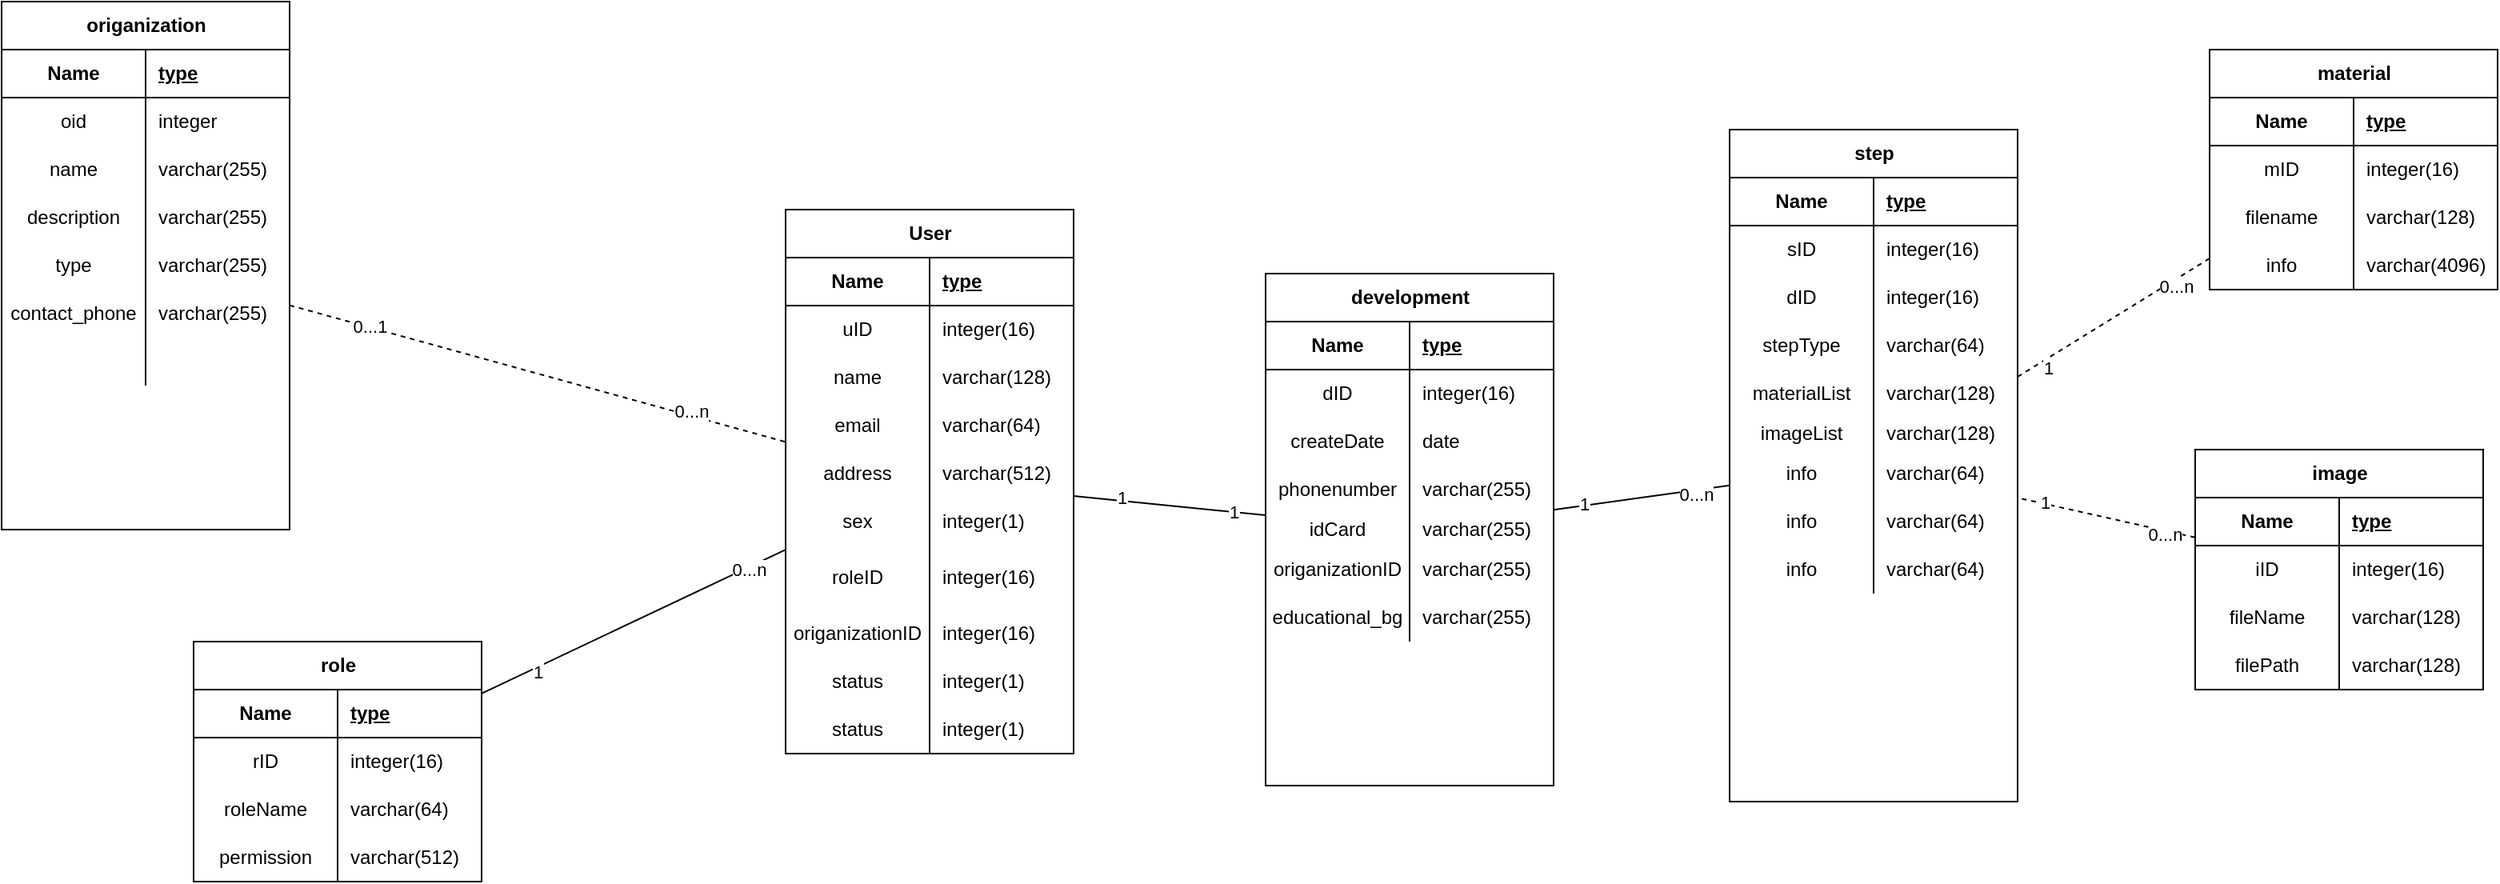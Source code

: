 <mxfile version="26.2.12">
  <diagram name="第 1 页" id="0GNE_WH3d16tDr9fgbWl">
    <mxGraphModel dx="1638" dy="435" grid="1" gridSize="10" guides="1" tooltips="1" connect="1" arrows="1" fold="1" page="1" pageScale="1" pageWidth="827" pageHeight="1169" math="0" shadow="0">
      <root>
        <mxCell id="0" />
        <mxCell id="1" parent="0" />
        <mxCell id="h3DrsNLDZTSIilJJeyCO-20" value="origanization" style="shape=table;startSize=30;container=1;collapsible=1;childLayout=tableLayout;fixedRows=1;rowLines=0;fontStyle=1;align=center;resizeLast=1;html=1;" parent="1" vertex="1">
          <mxGeometry x="-220" y="270" width="180" height="330" as="geometry" />
        </mxCell>
        <mxCell id="h3DrsNLDZTSIilJJeyCO-21" value="" style="shape=tableRow;horizontal=0;startSize=0;swimlaneHead=0;swimlaneBody=0;fillColor=none;collapsible=0;dropTarget=0;points=[[0,0.5],[1,0.5]];portConstraint=eastwest;top=0;left=0;right=0;bottom=1;" parent="h3DrsNLDZTSIilJJeyCO-20" vertex="1">
          <mxGeometry y="30" width="180" height="30" as="geometry" />
        </mxCell>
        <mxCell id="h3DrsNLDZTSIilJJeyCO-22" value="Name" style="shape=partialRectangle;connectable=0;fillColor=none;top=0;left=0;bottom=0;right=0;fontStyle=1;overflow=hidden;whiteSpace=wrap;html=1;" parent="h3DrsNLDZTSIilJJeyCO-21" vertex="1">
          <mxGeometry width="90" height="30" as="geometry">
            <mxRectangle width="90" height="30" as="alternateBounds" />
          </mxGeometry>
        </mxCell>
        <mxCell id="h3DrsNLDZTSIilJJeyCO-23" value="type" style="shape=partialRectangle;connectable=0;fillColor=none;top=0;left=0;bottom=0;right=0;align=left;spacingLeft=6;fontStyle=5;overflow=hidden;whiteSpace=wrap;html=1;" parent="h3DrsNLDZTSIilJJeyCO-21" vertex="1">
          <mxGeometry x="90" width="90" height="30" as="geometry">
            <mxRectangle width="90" height="30" as="alternateBounds" />
          </mxGeometry>
        </mxCell>
        <mxCell id="h3DrsNLDZTSIilJJeyCO-24" value="" style="shape=tableRow;horizontal=0;startSize=0;swimlaneHead=0;swimlaneBody=0;fillColor=none;collapsible=0;dropTarget=0;points=[[0,0.5],[1,0.5]];portConstraint=eastwest;top=0;left=0;right=0;bottom=0;" parent="h3DrsNLDZTSIilJJeyCO-20" vertex="1">
          <mxGeometry y="60" width="180" height="30" as="geometry" />
        </mxCell>
        <mxCell id="h3DrsNLDZTSIilJJeyCO-25" value="oid" style="shape=partialRectangle;connectable=0;fillColor=none;top=0;left=0;bottom=0;right=0;editable=1;overflow=hidden;whiteSpace=wrap;html=1;" parent="h3DrsNLDZTSIilJJeyCO-24" vertex="1">
          <mxGeometry width="90" height="30" as="geometry">
            <mxRectangle width="90" height="30" as="alternateBounds" />
          </mxGeometry>
        </mxCell>
        <mxCell id="h3DrsNLDZTSIilJJeyCO-26" value="integer" style="shape=partialRectangle;connectable=0;fillColor=none;top=0;left=0;bottom=0;right=0;align=left;spacingLeft=6;overflow=hidden;whiteSpace=wrap;html=1;" parent="h3DrsNLDZTSIilJJeyCO-24" vertex="1">
          <mxGeometry x="90" width="90" height="30" as="geometry">
            <mxRectangle width="90" height="30" as="alternateBounds" />
          </mxGeometry>
        </mxCell>
        <mxCell id="h3DrsNLDZTSIilJJeyCO-27" value="" style="shape=tableRow;horizontal=0;startSize=0;swimlaneHead=0;swimlaneBody=0;fillColor=none;collapsible=0;dropTarget=0;points=[[0,0.5],[1,0.5]];portConstraint=eastwest;top=0;left=0;right=0;bottom=0;" parent="h3DrsNLDZTSIilJJeyCO-20" vertex="1">
          <mxGeometry y="90" width="180" height="30" as="geometry" />
        </mxCell>
        <mxCell id="h3DrsNLDZTSIilJJeyCO-28" value="name" style="shape=partialRectangle;connectable=0;fillColor=none;top=0;left=0;bottom=0;right=0;editable=1;overflow=hidden;whiteSpace=wrap;html=1;" parent="h3DrsNLDZTSIilJJeyCO-27" vertex="1">
          <mxGeometry width="90" height="30" as="geometry">
            <mxRectangle width="90" height="30" as="alternateBounds" />
          </mxGeometry>
        </mxCell>
        <mxCell id="h3DrsNLDZTSIilJJeyCO-29" value="varchar(255)" style="shape=partialRectangle;connectable=0;fillColor=none;top=0;left=0;bottom=0;right=0;align=left;spacingLeft=6;overflow=hidden;whiteSpace=wrap;html=1;" parent="h3DrsNLDZTSIilJJeyCO-27" vertex="1">
          <mxGeometry x="90" width="90" height="30" as="geometry">
            <mxRectangle width="90" height="30" as="alternateBounds" />
          </mxGeometry>
        </mxCell>
        <mxCell id="h3DrsNLDZTSIilJJeyCO-30" value="" style="shape=tableRow;horizontal=0;startSize=0;swimlaneHead=0;swimlaneBody=0;fillColor=none;collapsible=0;dropTarget=0;points=[[0,0.5],[1,0.5]];portConstraint=eastwest;top=0;left=0;right=0;bottom=0;" parent="h3DrsNLDZTSIilJJeyCO-20" vertex="1">
          <mxGeometry y="120" width="180" height="30" as="geometry" />
        </mxCell>
        <mxCell id="h3DrsNLDZTSIilJJeyCO-31" value="description" style="shape=partialRectangle;connectable=0;fillColor=none;top=0;left=0;bottom=0;right=0;editable=1;overflow=hidden;whiteSpace=wrap;html=1;" parent="h3DrsNLDZTSIilJJeyCO-30" vertex="1">
          <mxGeometry width="90" height="30" as="geometry">
            <mxRectangle width="90" height="30" as="alternateBounds" />
          </mxGeometry>
        </mxCell>
        <mxCell id="h3DrsNLDZTSIilJJeyCO-32" value="varchar(255)" style="shape=partialRectangle;connectable=0;fillColor=none;top=0;left=0;bottom=0;right=0;align=left;spacingLeft=6;overflow=hidden;whiteSpace=wrap;html=1;" parent="h3DrsNLDZTSIilJJeyCO-30" vertex="1">
          <mxGeometry x="90" width="90" height="30" as="geometry">
            <mxRectangle width="90" height="30" as="alternateBounds" />
          </mxGeometry>
        </mxCell>
        <mxCell id="xGNDvBIA_LZpQRFqsYc0-27" value="" style="shape=tableRow;horizontal=0;startSize=0;swimlaneHead=0;swimlaneBody=0;fillColor=none;collapsible=0;dropTarget=0;points=[[0,0.5],[1,0.5]];portConstraint=eastwest;top=0;left=0;right=0;bottom=0;" vertex="1" parent="h3DrsNLDZTSIilJJeyCO-20">
          <mxGeometry y="150" width="180" height="30" as="geometry" />
        </mxCell>
        <mxCell id="xGNDvBIA_LZpQRFqsYc0-28" value="type" style="shape=partialRectangle;connectable=0;fillColor=none;top=0;left=0;bottom=0;right=0;editable=1;overflow=hidden;whiteSpace=wrap;html=1;" vertex="1" parent="xGNDvBIA_LZpQRFqsYc0-27">
          <mxGeometry width="90" height="30" as="geometry">
            <mxRectangle width="90" height="30" as="alternateBounds" />
          </mxGeometry>
        </mxCell>
        <mxCell id="xGNDvBIA_LZpQRFqsYc0-29" value="varchar(255)" style="shape=partialRectangle;connectable=0;fillColor=none;top=0;left=0;bottom=0;right=0;align=left;spacingLeft=6;overflow=hidden;whiteSpace=wrap;html=1;" vertex="1" parent="xGNDvBIA_LZpQRFqsYc0-27">
          <mxGeometry x="90" width="90" height="30" as="geometry">
            <mxRectangle width="90" height="30" as="alternateBounds" />
          </mxGeometry>
        </mxCell>
        <mxCell id="xGNDvBIA_LZpQRFqsYc0-30" value="" style="shape=tableRow;horizontal=0;startSize=0;swimlaneHead=0;swimlaneBody=0;fillColor=none;collapsible=0;dropTarget=0;points=[[0,0.5],[1,0.5]];portConstraint=eastwest;top=0;left=0;right=0;bottom=0;" vertex="1" parent="h3DrsNLDZTSIilJJeyCO-20">
          <mxGeometry y="180" width="180" height="30" as="geometry" />
        </mxCell>
        <mxCell id="xGNDvBIA_LZpQRFqsYc0-31" value="contact_phone" style="shape=partialRectangle;connectable=0;fillColor=none;top=0;left=0;bottom=0;right=0;editable=1;overflow=hidden;whiteSpace=wrap;html=1;" vertex="1" parent="xGNDvBIA_LZpQRFqsYc0-30">
          <mxGeometry width="90" height="30" as="geometry">
            <mxRectangle width="90" height="30" as="alternateBounds" />
          </mxGeometry>
        </mxCell>
        <mxCell id="xGNDvBIA_LZpQRFqsYc0-32" value="varchar(255)" style="shape=partialRectangle;connectable=0;fillColor=none;top=0;left=0;bottom=0;right=0;align=left;spacingLeft=6;overflow=hidden;whiteSpace=wrap;html=1;" vertex="1" parent="xGNDvBIA_LZpQRFqsYc0-30">
          <mxGeometry x="90" width="90" height="30" as="geometry">
            <mxRectangle width="90" height="30" as="alternateBounds" />
          </mxGeometry>
        </mxCell>
        <mxCell id="xGNDvBIA_LZpQRFqsYc0-33" value="" style="shape=tableRow;horizontal=0;startSize=0;swimlaneHead=0;swimlaneBody=0;fillColor=none;collapsible=0;dropTarget=0;points=[[0,0.5],[1,0.5]];portConstraint=eastwest;top=0;left=0;right=0;bottom=0;" vertex="1" parent="h3DrsNLDZTSIilJJeyCO-20">
          <mxGeometry y="210" width="180" height="30" as="geometry" />
        </mxCell>
        <mxCell id="xGNDvBIA_LZpQRFqsYc0-34" value="" style="shape=partialRectangle;connectable=0;fillColor=none;top=0;left=0;bottom=0;right=0;editable=1;overflow=hidden;whiteSpace=wrap;html=1;" vertex="1" parent="xGNDvBIA_LZpQRFqsYc0-33">
          <mxGeometry width="90" height="30" as="geometry">
            <mxRectangle width="90" height="30" as="alternateBounds" />
          </mxGeometry>
        </mxCell>
        <mxCell id="xGNDvBIA_LZpQRFqsYc0-35" value="" style="shape=partialRectangle;connectable=0;fillColor=none;top=0;left=0;bottom=0;right=0;align=left;spacingLeft=6;overflow=hidden;whiteSpace=wrap;html=1;" vertex="1" parent="xGNDvBIA_LZpQRFqsYc0-33">
          <mxGeometry x="90" width="90" height="30" as="geometry">
            <mxRectangle width="90" height="30" as="alternateBounds" />
          </mxGeometry>
        </mxCell>
        <mxCell id="h3DrsNLDZTSIilJJeyCO-33" value="User" style="shape=table;startSize=30;container=1;collapsible=1;childLayout=tableLayout;fixedRows=1;rowLines=0;fontStyle=1;align=center;resizeLast=1;html=1;" parent="1" vertex="1">
          <mxGeometry x="270" y="400" width="180" height="340" as="geometry" />
        </mxCell>
        <mxCell id="h3DrsNLDZTSIilJJeyCO-34" value="" style="shape=tableRow;horizontal=0;startSize=0;swimlaneHead=0;swimlaneBody=0;fillColor=none;collapsible=0;dropTarget=0;points=[[0,0.5],[1,0.5]];portConstraint=eastwest;top=0;left=0;right=0;bottom=1;" parent="h3DrsNLDZTSIilJJeyCO-33" vertex="1">
          <mxGeometry y="30" width="180" height="30" as="geometry" />
        </mxCell>
        <mxCell id="h3DrsNLDZTSIilJJeyCO-35" value="Name" style="shape=partialRectangle;connectable=0;fillColor=none;top=0;left=0;bottom=0;right=0;fontStyle=1;overflow=hidden;whiteSpace=wrap;html=1;" parent="h3DrsNLDZTSIilJJeyCO-34" vertex="1">
          <mxGeometry width="90" height="30" as="geometry">
            <mxRectangle width="90" height="30" as="alternateBounds" />
          </mxGeometry>
        </mxCell>
        <mxCell id="h3DrsNLDZTSIilJJeyCO-36" value="&lt;div&gt;type&lt;/div&gt;" style="shape=partialRectangle;connectable=0;fillColor=none;top=0;left=0;bottom=0;right=0;align=left;spacingLeft=6;fontStyle=5;overflow=hidden;whiteSpace=wrap;html=1;" parent="h3DrsNLDZTSIilJJeyCO-34" vertex="1">
          <mxGeometry x="90" width="90" height="30" as="geometry">
            <mxRectangle width="90" height="30" as="alternateBounds" />
          </mxGeometry>
        </mxCell>
        <mxCell id="h3DrsNLDZTSIilJJeyCO-37" value="" style="shape=tableRow;horizontal=0;startSize=0;swimlaneHead=0;swimlaneBody=0;fillColor=none;collapsible=0;dropTarget=0;points=[[0,0.5],[1,0.5]];portConstraint=eastwest;top=0;left=0;right=0;bottom=0;" parent="h3DrsNLDZTSIilJJeyCO-33" vertex="1">
          <mxGeometry y="60" width="180" height="30" as="geometry" />
        </mxCell>
        <mxCell id="h3DrsNLDZTSIilJJeyCO-38" value="uID" style="shape=partialRectangle;connectable=0;fillColor=none;top=0;left=0;bottom=0;right=0;editable=1;overflow=hidden;whiteSpace=wrap;html=1;" parent="h3DrsNLDZTSIilJJeyCO-37" vertex="1">
          <mxGeometry width="90" height="30" as="geometry">
            <mxRectangle width="90" height="30" as="alternateBounds" />
          </mxGeometry>
        </mxCell>
        <mxCell id="h3DrsNLDZTSIilJJeyCO-39" value="integer(16)" style="shape=partialRectangle;connectable=0;fillColor=none;top=0;left=0;bottom=0;right=0;align=left;spacingLeft=6;overflow=hidden;whiteSpace=wrap;html=1;" parent="h3DrsNLDZTSIilJJeyCO-37" vertex="1">
          <mxGeometry x="90" width="90" height="30" as="geometry">
            <mxRectangle width="90" height="30" as="alternateBounds" />
          </mxGeometry>
        </mxCell>
        <mxCell id="h3DrsNLDZTSIilJJeyCO-40" value="" style="shape=tableRow;horizontal=0;startSize=0;swimlaneHead=0;swimlaneBody=0;fillColor=none;collapsible=0;dropTarget=0;points=[[0,0.5],[1,0.5]];portConstraint=eastwest;top=0;left=0;right=0;bottom=0;" parent="h3DrsNLDZTSIilJJeyCO-33" vertex="1">
          <mxGeometry y="90" width="180" height="30" as="geometry" />
        </mxCell>
        <mxCell id="h3DrsNLDZTSIilJJeyCO-41" value="name" style="shape=partialRectangle;connectable=0;fillColor=none;top=0;left=0;bottom=0;right=0;editable=1;overflow=hidden;whiteSpace=wrap;html=1;" parent="h3DrsNLDZTSIilJJeyCO-40" vertex="1">
          <mxGeometry width="90" height="30" as="geometry">
            <mxRectangle width="90" height="30" as="alternateBounds" />
          </mxGeometry>
        </mxCell>
        <mxCell id="h3DrsNLDZTSIilJJeyCO-42" value="varchar(128)" style="shape=partialRectangle;connectable=0;fillColor=none;top=0;left=0;bottom=0;right=0;align=left;spacingLeft=6;overflow=hidden;whiteSpace=wrap;html=1;" parent="h3DrsNLDZTSIilJJeyCO-40" vertex="1">
          <mxGeometry x="90" width="90" height="30" as="geometry">
            <mxRectangle width="90" height="30" as="alternateBounds" />
          </mxGeometry>
        </mxCell>
        <mxCell id="h3DrsNLDZTSIilJJeyCO-43" value="" style="shape=tableRow;horizontal=0;startSize=0;swimlaneHead=0;swimlaneBody=0;fillColor=none;collapsible=0;dropTarget=0;points=[[0,0.5],[1,0.5]];portConstraint=eastwest;top=0;left=0;right=0;bottom=0;" parent="h3DrsNLDZTSIilJJeyCO-33" vertex="1">
          <mxGeometry y="120" width="180" height="30" as="geometry" />
        </mxCell>
        <mxCell id="h3DrsNLDZTSIilJJeyCO-44" value="email" style="shape=partialRectangle;connectable=0;fillColor=none;top=0;left=0;bottom=0;right=0;editable=1;overflow=hidden;whiteSpace=wrap;html=1;" parent="h3DrsNLDZTSIilJJeyCO-43" vertex="1">
          <mxGeometry width="90" height="30" as="geometry">
            <mxRectangle width="90" height="30" as="alternateBounds" />
          </mxGeometry>
        </mxCell>
        <mxCell id="h3DrsNLDZTSIilJJeyCO-45" value="varchar(64)" style="shape=partialRectangle;connectable=0;fillColor=none;top=0;left=0;bottom=0;right=0;align=left;spacingLeft=6;overflow=hidden;whiteSpace=wrap;html=1;" parent="h3DrsNLDZTSIilJJeyCO-43" vertex="1">
          <mxGeometry x="90" width="90" height="30" as="geometry">
            <mxRectangle width="90" height="30" as="alternateBounds" />
          </mxGeometry>
        </mxCell>
        <mxCell id="h3DrsNLDZTSIilJJeyCO-49" value="" style="shape=tableRow;horizontal=0;startSize=0;swimlaneHead=0;swimlaneBody=0;fillColor=none;collapsible=0;dropTarget=0;points=[[0,0.5],[1,0.5]];portConstraint=eastwest;top=0;left=0;right=0;bottom=0;" parent="h3DrsNLDZTSIilJJeyCO-33" vertex="1">
          <mxGeometry y="150" width="180" height="30" as="geometry" />
        </mxCell>
        <mxCell id="h3DrsNLDZTSIilJJeyCO-50" value="address" style="shape=partialRectangle;connectable=0;fillColor=none;top=0;left=0;bottom=0;right=0;editable=1;overflow=hidden;whiteSpace=wrap;html=1;" parent="h3DrsNLDZTSIilJJeyCO-49" vertex="1">
          <mxGeometry width="90" height="30" as="geometry">
            <mxRectangle width="90" height="30" as="alternateBounds" />
          </mxGeometry>
        </mxCell>
        <mxCell id="h3DrsNLDZTSIilJJeyCO-51" value="varchar(512)" style="shape=partialRectangle;connectable=0;fillColor=none;top=0;left=0;bottom=0;right=0;align=left;spacingLeft=6;overflow=hidden;whiteSpace=wrap;html=1;" parent="h3DrsNLDZTSIilJJeyCO-49" vertex="1">
          <mxGeometry x="90" width="90" height="30" as="geometry">
            <mxRectangle width="90" height="30" as="alternateBounds" />
          </mxGeometry>
        </mxCell>
        <mxCell id="h3DrsNLDZTSIilJJeyCO-52" value="" style="shape=tableRow;horizontal=0;startSize=0;swimlaneHead=0;swimlaneBody=0;fillColor=none;collapsible=0;dropTarget=0;points=[[0,0.5],[1,0.5]];portConstraint=eastwest;top=0;left=0;right=0;bottom=0;" parent="h3DrsNLDZTSIilJJeyCO-33" vertex="1">
          <mxGeometry y="180" width="180" height="30" as="geometry" />
        </mxCell>
        <mxCell id="h3DrsNLDZTSIilJJeyCO-53" value="sex" style="shape=partialRectangle;connectable=0;fillColor=none;top=0;left=0;bottom=0;right=0;editable=1;overflow=hidden;whiteSpace=wrap;html=1;" parent="h3DrsNLDZTSIilJJeyCO-52" vertex="1">
          <mxGeometry width="90" height="30" as="geometry">
            <mxRectangle width="90" height="30" as="alternateBounds" />
          </mxGeometry>
        </mxCell>
        <mxCell id="h3DrsNLDZTSIilJJeyCO-54" value="integer(1)" style="shape=partialRectangle;connectable=0;fillColor=none;top=0;left=0;bottom=0;right=0;align=left;spacingLeft=6;overflow=hidden;whiteSpace=wrap;html=1;" parent="h3DrsNLDZTSIilJJeyCO-52" vertex="1">
          <mxGeometry x="90" width="90" height="30" as="geometry">
            <mxRectangle width="90" height="30" as="alternateBounds" />
          </mxGeometry>
        </mxCell>
        <mxCell id="h3DrsNLDZTSIilJJeyCO-183" value="" style="shape=tableRow;horizontal=0;startSize=0;swimlaneHead=0;swimlaneBody=0;fillColor=none;collapsible=0;dropTarget=0;points=[[0,0.5],[1,0.5]];portConstraint=eastwest;top=0;left=0;right=0;bottom=0;" parent="h3DrsNLDZTSIilJJeyCO-33" vertex="1">
          <mxGeometry y="210" width="180" height="40" as="geometry" />
        </mxCell>
        <mxCell id="h3DrsNLDZTSIilJJeyCO-184" value="&lt;div&gt;roleID&lt;/div&gt;" style="shape=partialRectangle;connectable=0;fillColor=none;top=0;left=0;bottom=0;right=0;editable=1;overflow=hidden;whiteSpace=wrap;html=1;" parent="h3DrsNLDZTSIilJJeyCO-183" vertex="1">
          <mxGeometry width="90" height="40" as="geometry">
            <mxRectangle width="90" height="40" as="alternateBounds" />
          </mxGeometry>
        </mxCell>
        <mxCell id="h3DrsNLDZTSIilJJeyCO-185" value="integer(16)" style="shape=partialRectangle;connectable=0;fillColor=none;top=0;left=0;bottom=0;right=0;align=left;spacingLeft=6;overflow=hidden;whiteSpace=wrap;html=1;" parent="h3DrsNLDZTSIilJJeyCO-183" vertex="1">
          <mxGeometry x="90" width="90" height="40" as="geometry">
            <mxRectangle width="90" height="40" as="alternateBounds" />
          </mxGeometry>
        </mxCell>
        <mxCell id="h3DrsNLDZTSIilJJeyCO-186" value="" style="shape=tableRow;horizontal=0;startSize=0;swimlaneHead=0;swimlaneBody=0;fillColor=none;collapsible=0;dropTarget=0;points=[[0,0.5],[1,0.5]];portConstraint=eastwest;top=0;left=0;right=0;bottom=0;" parent="h3DrsNLDZTSIilJJeyCO-33" vertex="1">
          <mxGeometry y="250" width="180" height="30" as="geometry" />
        </mxCell>
        <mxCell id="h3DrsNLDZTSIilJJeyCO-187" value="origanizationID" style="shape=partialRectangle;connectable=0;fillColor=none;top=0;left=0;bottom=0;right=0;editable=1;overflow=hidden;whiteSpace=wrap;html=1;" parent="h3DrsNLDZTSIilJJeyCO-186" vertex="1">
          <mxGeometry width="90" height="30" as="geometry">
            <mxRectangle width="90" height="30" as="alternateBounds" />
          </mxGeometry>
        </mxCell>
        <mxCell id="h3DrsNLDZTSIilJJeyCO-188" value="integer(16)" style="shape=partialRectangle;connectable=0;fillColor=none;top=0;left=0;bottom=0;right=0;align=left;spacingLeft=6;overflow=hidden;whiteSpace=wrap;html=1;" parent="h3DrsNLDZTSIilJJeyCO-186" vertex="1">
          <mxGeometry x="90" width="90" height="30" as="geometry">
            <mxRectangle width="90" height="30" as="alternateBounds" />
          </mxGeometry>
        </mxCell>
        <mxCell id="h3DrsNLDZTSIilJJeyCO-191" value="" style="shape=tableRow;horizontal=0;startSize=0;swimlaneHead=0;swimlaneBody=0;fillColor=none;collapsible=0;dropTarget=0;points=[[0,0.5],[1,0.5]];portConstraint=eastwest;top=0;left=0;right=0;bottom=0;" parent="h3DrsNLDZTSIilJJeyCO-33" vertex="1">
          <mxGeometry y="280" width="180" height="30" as="geometry" />
        </mxCell>
        <mxCell id="h3DrsNLDZTSIilJJeyCO-192" value="status" style="shape=partialRectangle;connectable=0;fillColor=none;top=0;left=0;bottom=0;right=0;editable=1;overflow=hidden;whiteSpace=wrap;html=1;" parent="h3DrsNLDZTSIilJJeyCO-191" vertex="1">
          <mxGeometry width="90" height="30" as="geometry">
            <mxRectangle width="90" height="30" as="alternateBounds" />
          </mxGeometry>
        </mxCell>
        <mxCell id="h3DrsNLDZTSIilJJeyCO-193" value="integer(1)" style="shape=partialRectangle;connectable=0;fillColor=none;top=0;left=0;bottom=0;right=0;align=left;spacingLeft=6;overflow=hidden;whiteSpace=wrap;html=1;" parent="h3DrsNLDZTSIilJJeyCO-191" vertex="1">
          <mxGeometry x="90" width="90" height="30" as="geometry">
            <mxRectangle width="90" height="30" as="alternateBounds" />
          </mxGeometry>
        </mxCell>
        <mxCell id="h3DrsNLDZTSIilJJeyCO-194" value="" style="shape=tableRow;horizontal=0;startSize=0;swimlaneHead=0;swimlaneBody=0;fillColor=none;collapsible=0;dropTarget=0;points=[[0,0.5],[1,0.5]];portConstraint=eastwest;top=0;left=0;right=0;bottom=0;" parent="h3DrsNLDZTSIilJJeyCO-33" vertex="1">
          <mxGeometry y="310" width="180" height="30" as="geometry" />
        </mxCell>
        <mxCell id="h3DrsNLDZTSIilJJeyCO-195" value="status" style="shape=partialRectangle;connectable=0;fillColor=none;top=0;left=0;bottom=0;right=0;editable=1;overflow=hidden;whiteSpace=wrap;html=1;" parent="h3DrsNLDZTSIilJJeyCO-194" vertex="1">
          <mxGeometry width="90" height="30" as="geometry">
            <mxRectangle width="90" height="30" as="alternateBounds" />
          </mxGeometry>
        </mxCell>
        <mxCell id="h3DrsNLDZTSIilJJeyCO-196" value="integer(1)" style="shape=partialRectangle;connectable=0;fillColor=none;top=0;left=0;bottom=0;right=0;align=left;spacingLeft=6;overflow=hidden;whiteSpace=wrap;html=1;" parent="h3DrsNLDZTSIilJJeyCO-194" vertex="1">
          <mxGeometry x="90" width="90" height="30" as="geometry">
            <mxRectangle width="90" height="30" as="alternateBounds" />
          </mxGeometry>
        </mxCell>
        <mxCell id="h3DrsNLDZTSIilJJeyCO-73" value="development" style="shape=table;startSize=30;container=1;collapsible=1;childLayout=tableLayout;fixedRows=1;rowLines=0;fontStyle=1;align=center;resizeLast=1;html=1;" parent="1" vertex="1">
          <mxGeometry x="570" y="440" width="180" height="320" as="geometry" />
        </mxCell>
        <mxCell id="h3DrsNLDZTSIilJJeyCO-74" value="" style="shape=tableRow;horizontal=0;startSize=0;swimlaneHead=0;swimlaneBody=0;fillColor=none;collapsible=0;dropTarget=0;points=[[0,0.5],[1,0.5]];portConstraint=eastwest;top=0;left=0;right=0;bottom=1;" parent="h3DrsNLDZTSIilJJeyCO-73" vertex="1">
          <mxGeometry y="30" width="180" height="30" as="geometry" />
        </mxCell>
        <mxCell id="h3DrsNLDZTSIilJJeyCO-75" value="Name" style="shape=partialRectangle;connectable=0;fillColor=none;top=0;left=0;bottom=0;right=0;fontStyle=1;overflow=hidden;whiteSpace=wrap;html=1;" parent="h3DrsNLDZTSIilJJeyCO-74" vertex="1">
          <mxGeometry width="90" height="30" as="geometry">
            <mxRectangle width="90" height="30" as="alternateBounds" />
          </mxGeometry>
        </mxCell>
        <mxCell id="h3DrsNLDZTSIilJJeyCO-76" value="type" style="shape=partialRectangle;connectable=0;fillColor=none;top=0;left=0;bottom=0;right=0;align=left;spacingLeft=6;fontStyle=5;overflow=hidden;whiteSpace=wrap;html=1;" parent="h3DrsNLDZTSIilJJeyCO-74" vertex="1">
          <mxGeometry x="90" width="90" height="30" as="geometry">
            <mxRectangle width="90" height="30" as="alternateBounds" />
          </mxGeometry>
        </mxCell>
        <mxCell id="h3DrsNLDZTSIilJJeyCO-77" value="" style="shape=tableRow;horizontal=0;startSize=0;swimlaneHead=0;swimlaneBody=0;fillColor=none;collapsible=0;dropTarget=0;points=[[0,0.5],[1,0.5]];portConstraint=eastwest;top=0;left=0;right=0;bottom=0;" parent="h3DrsNLDZTSIilJJeyCO-73" vertex="1">
          <mxGeometry y="60" width="180" height="30" as="geometry" />
        </mxCell>
        <mxCell id="h3DrsNLDZTSIilJJeyCO-78" value="dID" style="shape=partialRectangle;connectable=0;fillColor=none;top=0;left=0;bottom=0;right=0;editable=1;overflow=hidden;whiteSpace=wrap;html=1;" parent="h3DrsNLDZTSIilJJeyCO-77" vertex="1">
          <mxGeometry width="90" height="30" as="geometry">
            <mxRectangle width="90" height="30" as="alternateBounds" />
          </mxGeometry>
        </mxCell>
        <mxCell id="h3DrsNLDZTSIilJJeyCO-79" value="integer(16)" style="shape=partialRectangle;connectable=0;fillColor=none;top=0;left=0;bottom=0;right=0;align=left;spacingLeft=6;overflow=hidden;whiteSpace=wrap;html=1;" parent="h3DrsNLDZTSIilJJeyCO-77" vertex="1">
          <mxGeometry x="90" width="90" height="30" as="geometry">
            <mxRectangle width="90" height="30" as="alternateBounds" />
          </mxGeometry>
        </mxCell>
        <mxCell id="h3DrsNLDZTSIilJJeyCO-80" value="" style="shape=tableRow;horizontal=0;startSize=0;swimlaneHead=0;swimlaneBody=0;fillColor=none;collapsible=0;dropTarget=0;points=[[0,0.5],[1,0.5]];portConstraint=eastwest;top=0;left=0;right=0;bottom=0;" parent="h3DrsNLDZTSIilJJeyCO-73" vertex="1">
          <mxGeometry y="90" width="180" height="30" as="geometry" />
        </mxCell>
        <mxCell id="h3DrsNLDZTSIilJJeyCO-81" value="createDate" style="shape=partialRectangle;connectable=0;fillColor=none;top=0;left=0;bottom=0;right=0;editable=1;overflow=hidden;whiteSpace=wrap;html=1;" parent="h3DrsNLDZTSIilJJeyCO-80" vertex="1">
          <mxGeometry width="90" height="30" as="geometry">
            <mxRectangle width="90" height="30" as="alternateBounds" />
          </mxGeometry>
        </mxCell>
        <mxCell id="h3DrsNLDZTSIilJJeyCO-82" value="date" style="shape=partialRectangle;connectable=0;fillColor=none;top=0;left=0;bottom=0;right=0;align=left;spacingLeft=6;overflow=hidden;whiteSpace=wrap;html=1;" parent="h3DrsNLDZTSIilJJeyCO-80" vertex="1">
          <mxGeometry x="90" width="90" height="30" as="geometry">
            <mxRectangle width="90" height="30" as="alternateBounds" />
          </mxGeometry>
        </mxCell>
        <mxCell id="h3DrsNLDZTSIilJJeyCO-83" value="" style="shape=tableRow;horizontal=0;startSize=0;swimlaneHead=0;swimlaneBody=0;fillColor=none;collapsible=0;dropTarget=0;points=[[0,0.5],[1,0.5]];portConstraint=eastwest;top=0;left=0;right=0;bottom=0;" parent="h3DrsNLDZTSIilJJeyCO-73" vertex="1">
          <mxGeometry y="120" width="180" height="30" as="geometry" />
        </mxCell>
        <mxCell id="h3DrsNLDZTSIilJJeyCO-84" value="phonenumber" style="shape=partialRectangle;connectable=0;fillColor=none;top=0;left=0;bottom=0;right=0;editable=1;overflow=hidden;whiteSpace=wrap;html=1;" parent="h3DrsNLDZTSIilJJeyCO-83" vertex="1">
          <mxGeometry width="90" height="30" as="geometry">
            <mxRectangle width="90" height="30" as="alternateBounds" />
          </mxGeometry>
        </mxCell>
        <mxCell id="h3DrsNLDZTSIilJJeyCO-85" value="varchar(255)" style="shape=partialRectangle;connectable=0;fillColor=none;top=0;left=0;bottom=0;right=0;align=left;spacingLeft=6;overflow=hidden;whiteSpace=wrap;html=1;" parent="h3DrsNLDZTSIilJJeyCO-83" vertex="1">
          <mxGeometry x="90" width="90" height="30" as="geometry">
            <mxRectangle width="90" height="30" as="alternateBounds" />
          </mxGeometry>
        </mxCell>
        <mxCell id="xGNDvBIA_LZpQRFqsYc0-18" value="" style="shape=tableRow;horizontal=0;startSize=0;swimlaneHead=0;swimlaneBody=0;fillColor=none;collapsible=0;dropTarget=0;points=[[0,0.5],[1,0.5]];portConstraint=eastwest;top=0;left=0;right=0;bottom=0;" vertex="1" parent="h3DrsNLDZTSIilJJeyCO-73">
          <mxGeometry y="150" width="180" height="20" as="geometry" />
        </mxCell>
        <mxCell id="xGNDvBIA_LZpQRFqsYc0-19" value="idCard" style="shape=partialRectangle;connectable=0;fillColor=none;top=0;left=0;bottom=0;right=0;editable=1;overflow=hidden;whiteSpace=wrap;html=1;" vertex="1" parent="xGNDvBIA_LZpQRFqsYc0-18">
          <mxGeometry width="90" height="20" as="geometry">
            <mxRectangle width="90" height="20" as="alternateBounds" />
          </mxGeometry>
        </mxCell>
        <mxCell id="xGNDvBIA_LZpQRFqsYc0-20" value="varchar(255)" style="shape=partialRectangle;connectable=0;fillColor=none;top=0;left=0;bottom=0;right=0;align=left;spacingLeft=6;overflow=hidden;whiteSpace=wrap;html=1;" vertex="1" parent="xGNDvBIA_LZpQRFqsYc0-18">
          <mxGeometry x="90" width="90" height="20" as="geometry">
            <mxRectangle width="90" height="20" as="alternateBounds" />
          </mxGeometry>
        </mxCell>
        <mxCell id="xGNDvBIA_LZpQRFqsYc0-21" value="" style="shape=tableRow;horizontal=0;startSize=0;swimlaneHead=0;swimlaneBody=0;fillColor=none;collapsible=0;dropTarget=0;points=[[0,0.5],[1,0.5]];portConstraint=eastwest;top=0;left=0;right=0;bottom=0;" vertex="1" parent="h3DrsNLDZTSIilJJeyCO-73">
          <mxGeometry y="170" width="180" height="30" as="geometry" />
        </mxCell>
        <mxCell id="xGNDvBIA_LZpQRFqsYc0-22" value="origanizationID" style="shape=partialRectangle;connectable=0;fillColor=none;top=0;left=0;bottom=0;right=0;editable=1;overflow=hidden;whiteSpace=wrap;html=1;" vertex="1" parent="xGNDvBIA_LZpQRFqsYc0-21">
          <mxGeometry width="90" height="30" as="geometry">
            <mxRectangle width="90" height="30" as="alternateBounds" />
          </mxGeometry>
        </mxCell>
        <mxCell id="xGNDvBIA_LZpQRFqsYc0-23" value="varchar(255)" style="shape=partialRectangle;connectable=0;fillColor=none;top=0;left=0;bottom=0;right=0;align=left;spacingLeft=6;overflow=hidden;whiteSpace=wrap;html=1;" vertex="1" parent="xGNDvBIA_LZpQRFqsYc0-21">
          <mxGeometry x="90" width="90" height="30" as="geometry">
            <mxRectangle width="90" height="30" as="alternateBounds" />
          </mxGeometry>
        </mxCell>
        <mxCell id="xGNDvBIA_LZpQRFqsYc0-24" value="" style="shape=tableRow;horizontal=0;startSize=0;swimlaneHead=0;swimlaneBody=0;fillColor=none;collapsible=0;dropTarget=0;points=[[0,0.5],[1,0.5]];portConstraint=eastwest;top=0;left=0;right=0;bottom=0;" vertex="1" parent="h3DrsNLDZTSIilJJeyCO-73">
          <mxGeometry y="200" width="180" height="30" as="geometry" />
        </mxCell>
        <mxCell id="xGNDvBIA_LZpQRFqsYc0-25" value="educational_bg" style="shape=partialRectangle;connectable=0;fillColor=none;top=0;left=0;bottom=0;right=0;editable=1;overflow=hidden;whiteSpace=wrap;html=1;" vertex="1" parent="xGNDvBIA_LZpQRFqsYc0-24">
          <mxGeometry width="90" height="30" as="geometry">
            <mxRectangle width="90" height="30" as="alternateBounds" />
          </mxGeometry>
        </mxCell>
        <mxCell id="xGNDvBIA_LZpQRFqsYc0-26" value="varchar(255)" style="shape=partialRectangle;connectable=0;fillColor=none;top=0;left=0;bottom=0;right=0;align=left;spacingLeft=6;overflow=hidden;whiteSpace=wrap;html=1;" vertex="1" parent="xGNDvBIA_LZpQRFqsYc0-24">
          <mxGeometry x="90" width="90" height="30" as="geometry">
            <mxRectangle width="90" height="30" as="alternateBounds" />
          </mxGeometry>
        </mxCell>
        <mxCell id="h3DrsNLDZTSIilJJeyCO-86" value="image" style="shape=table;startSize=30;container=1;collapsible=1;childLayout=tableLayout;fixedRows=1;rowLines=0;fontStyle=1;align=center;resizeLast=1;html=1;" parent="1" vertex="1">
          <mxGeometry x="1151" y="550" width="180" height="150" as="geometry" />
        </mxCell>
        <mxCell id="h3DrsNLDZTSIilJJeyCO-87" value="" style="shape=tableRow;horizontal=0;startSize=0;swimlaneHead=0;swimlaneBody=0;fillColor=none;collapsible=0;dropTarget=0;points=[[0,0.5],[1,0.5]];portConstraint=eastwest;top=0;left=0;right=0;bottom=1;" parent="h3DrsNLDZTSIilJJeyCO-86" vertex="1">
          <mxGeometry y="30" width="180" height="30" as="geometry" />
        </mxCell>
        <mxCell id="h3DrsNLDZTSIilJJeyCO-88" value="Name" style="shape=partialRectangle;connectable=0;fillColor=none;top=0;left=0;bottom=0;right=0;fontStyle=1;overflow=hidden;whiteSpace=wrap;html=1;" parent="h3DrsNLDZTSIilJJeyCO-87" vertex="1">
          <mxGeometry width="90" height="30" as="geometry">
            <mxRectangle width="90" height="30" as="alternateBounds" />
          </mxGeometry>
        </mxCell>
        <mxCell id="h3DrsNLDZTSIilJJeyCO-89" value="type" style="shape=partialRectangle;connectable=0;fillColor=none;top=0;left=0;bottom=0;right=0;align=left;spacingLeft=6;fontStyle=5;overflow=hidden;whiteSpace=wrap;html=1;" parent="h3DrsNLDZTSIilJJeyCO-87" vertex="1">
          <mxGeometry x="90" width="90" height="30" as="geometry">
            <mxRectangle width="90" height="30" as="alternateBounds" />
          </mxGeometry>
        </mxCell>
        <mxCell id="h3DrsNLDZTSIilJJeyCO-90" value="" style="shape=tableRow;horizontal=0;startSize=0;swimlaneHead=0;swimlaneBody=0;fillColor=none;collapsible=0;dropTarget=0;points=[[0,0.5],[1,0.5]];portConstraint=eastwest;top=0;left=0;right=0;bottom=0;" parent="h3DrsNLDZTSIilJJeyCO-86" vertex="1">
          <mxGeometry y="60" width="180" height="30" as="geometry" />
        </mxCell>
        <mxCell id="h3DrsNLDZTSIilJJeyCO-91" value="iID" style="shape=partialRectangle;connectable=0;fillColor=none;top=0;left=0;bottom=0;right=0;editable=1;overflow=hidden;whiteSpace=wrap;html=1;" parent="h3DrsNLDZTSIilJJeyCO-90" vertex="1">
          <mxGeometry width="90" height="30" as="geometry">
            <mxRectangle width="90" height="30" as="alternateBounds" />
          </mxGeometry>
        </mxCell>
        <mxCell id="h3DrsNLDZTSIilJJeyCO-92" value="integer(16)" style="shape=partialRectangle;connectable=0;fillColor=none;top=0;left=0;bottom=0;right=0;align=left;spacingLeft=6;overflow=hidden;whiteSpace=wrap;html=1;" parent="h3DrsNLDZTSIilJJeyCO-90" vertex="1">
          <mxGeometry x="90" width="90" height="30" as="geometry">
            <mxRectangle width="90" height="30" as="alternateBounds" />
          </mxGeometry>
        </mxCell>
        <mxCell id="h3DrsNLDZTSIilJJeyCO-93" value="" style="shape=tableRow;horizontal=0;startSize=0;swimlaneHead=0;swimlaneBody=0;fillColor=none;collapsible=0;dropTarget=0;points=[[0,0.5],[1,0.5]];portConstraint=eastwest;top=0;left=0;right=0;bottom=0;" parent="h3DrsNLDZTSIilJJeyCO-86" vertex="1">
          <mxGeometry y="90" width="180" height="30" as="geometry" />
        </mxCell>
        <mxCell id="h3DrsNLDZTSIilJJeyCO-94" value="fileName" style="shape=partialRectangle;connectable=0;fillColor=none;top=0;left=0;bottom=0;right=0;editable=1;overflow=hidden;whiteSpace=wrap;html=1;" parent="h3DrsNLDZTSIilJJeyCO-93" vertex="1">
          <mxGeometry width="90" height="30" as="geometry">
            <mxRectangle width="90" height="30" as="alternateBounds" />
          </mxGeometry>
        </mxCell>
        <mxCell id="h3DrsNLDZTSIilJJeyCO-95" value="varchar(128)" style="shape=partialRectangle;connectable=0;fillColor=none;top=0;left=0;bottom=0;right=0;align=left;spacingLeft=6;overflow=hidden;whiteSpace=wrap;html=1;" parent="h3DrsNLDZTSIilJJeyCO-93" vertex="1">
          <mxGeometry x="90" width="90" height="30" as="geometry">
            <mxRectangle width="90" height="30" as="alternateBounds" />
          </mxGeometry>
        </mxCell>
        <mxCell id="h3DrsNLDZTSIilJJeyCO-96" value="" style="shape=tableRow;horizontal=0;startSize=0;swimlaneHead=0;swimlaneBody=0;fillColor=none;collapsible=0;dropTarget=0;points=[[0,0.5],[1,0.5]];portConstraint=eastwest;top=0;left=0;right=0;bottom=0;" parent="h3DrsNLDZTSIilJJeyCO-86" vertex="1">
          <mxGeometry y="120" width="180" height="30" as="geometry" />
        </mxCell>
        <mxCell id="h3DrsNLDZTSIilJJeyCO-97" value="filePath" style="shape=partialRectangle;connectable=0;fillColor=none;top=0;left=0;bottom=0;right=0;editable=1;overflow=hidden;whiteSpace=wrap;html=1;" parent="h3DrsNLDZTSIilJJeyCO-96" vertex="1">
          <mxGeometry width="90" height="30" as="geometry">
            <mxRectangle width="90" height="30" as="alternateBounds" />
          </mxGeometry>
        </mxCell>
        <mxCell id="h3DrsNLDZTSIilJJeyCO-98" value="varchar(128)" style="shape=partialRectangle;connectable=0;fillColor=none;top=0;left=0;bottom=0;right=0;align=left;spacingLeft=6;overflow=hidden;whiteSpace=wrap;html=1;" parent="h3DrsNLDZTSIilJJeyCO-96" vertex="1">
          <mxGeometry x="90" width="90" height="30" as="geometry">
            <mxRectangle width="90" height="30" as="alternateBounds" />
          </mxGeometry>
        </mxCell>
        <mxCell id="h3DrsNLDZTSIilJJeyCO-99" value="material" style="shape=table;startSize=30;container=1;collapsible=1;childLayout=tableLayout;fixedRows=1;rowLines=0;fontStyle=1;align=center;resizeLast=1;html=1;" parent="1" vertex="1">
          <mxGeometry x="1160" y="300" width="180" height="150" as="geometry" />
        </mxCell>
        <mxCell id="h3DrsNLDZTSIilJJeyCO-100" value="" style="shape=tableRow;horizontal=0;startSize=0;swimlaneHead=0;swimlaneBody=0;fillColor=none;collapsible=0;dropTarget=0;points=[[0,0.5],[1,0.5]];portConstraint=eastwest;top=0;left=0;right=0;bottom=1;" parent="h3DrsNLDZTSIilJJeyCO-99" vertex="1">
          <mxGeometry y="30" width="180" height="30" as="geometry" />
        </mxCell>
        <mxCell id="h3DrsNLDZTSIilJJeyCO-101" value="Name" style="shape=partialRectangle;connectable=0;fillColor=none;top=0;left=0;bottom=0;right=0;fontStyle=1;overflow=hidden;whiteSpace=wrap;html=1;" parent="h3DrsNLDZTSIilJJeyCO-100" vertex="1">
          <mxGeometry width="90" height="30" as="geometry">
            <mxRectangle width="90" height="30" as="alternateBounds" />
          </mxGeometry>
        </mxCell>
        <mxCell id="h3DrsNLDZTSIilJJeyCO-102" value="type" style="shape=partialRectangle;connectable=0;fillColor=none;top=0;left=0;bottom=0;right=0;align=left;spacingLeft=6;fontStyle=5;overflow=hidden;whiteSpace=wrap;html=1;" parent="h3DrsNLDZTSIilJJeyCO-100" vertex="1">
          <mxGeometry x="90" width="90" height="30" as="geometry">
            <mxRectangle width="90" height="30" as="alternateBounds" />
          </mxGeometry>
        </mxCell>
        <mxCell id="h3DrsNLDZTSIilJJeyCO-103" value="" style="shape=tableRow;horizontal=0;startSize=0;swimlaneHead=0;swimlaneBody=0;fillColor=none;collapsible=0;dropTarget=0;points=[[0,0.5],[1,0.5]];portConstraint=eastwest;top=0;left=0;right=0;bottom=0;" parent="h3DrsNLDZTSIilJJeyCO-99" vertex="1">
          <mxGeometry y="60" width="180" height="30" as="geometry" />
        </mxCell>
        <mxCell id="h3DrsNLDZTSIilJJeyCO-104" value="mID" style="shape=partialRectangle;connectable=0;fillColor=none;top=0;left=0;bottom=0;right=0;editable=1;overflow=hidden;whiteSpace=wrap;html=1;" parent="h3DrsNLDZTSIilJJeyCO-103" vertex="1">
          <mxGeometry width="90" height="30" as="geometry">
            <mxRectangle width="90" height="30" as="alternateBounds" />
          </mxGeometry>
        </mxCell>
        <mxCell id="h3DrsNLDZTSIilJJeyCO-105" value="integer(16)" style="shape=partialRectangle;connectable=0;fillColor=none;top=0;left=0;bottom=0;right=0;align=left;spacingLeft=6;overflow=hidden;whiteSpace=wrap;html=1;" parent="h3DrsNLDZTSIilJJeyCO-103" vertex="1">
          <mxGeometry x="90" width="90" height="30" as="geometry">
            <mxRectangle width="90" height="30" as="alternateBounds" />
          </mxGeometry>
        </mxCell>
        <mxCell id="h3DrsNLDZTSIilJJeyCO-106" value="" style="shape=tableRow;horizontal=0;startSize=0;swimlaneHead=0;swimlaneBody=0;fillColor=none;collapsible=0;dropTarget=0;points=[[0,0.5],[1,0.5]];portConstraint=eastwest;top=0;left=0;right=0;bottom=0;" parent="h3DrsNLDZTSIilJJeyCO-99" vertex="1">
          <mxGeometry y="90" width="180" height="30" as="geometry" />
        </mxCell>
        <mxCell id="h3DrsNLDZTSIilJJeyCO-107" value="filename" style="shape=partialRectangle;connectable=0;fillColor=none;top=0;left=0;bottom=0;right=0;editable=1;overflow=hidden;whiteSpace=wrap;html=1;" parent="h3DrsNLDZTSIilJJeyCO-106" vertex="1">
          <mxGeometry width="90" height="30" as="geometry">
            <mxRectangle width="90" height="30" as="alternateBounds" />
          </mxGeometry>
        </mxCell>
        <mxCell id="h3DrsNLDZTSIilJJeyCO-108" value="varchar(128)" style="shape=partialRectangle;connectable=0;fillColor=none;top=0;left=0;bottom=0;right=0;align=left;spacingLeft=6;overflow=hidden;whiteSpace=wrap;html=1;" parent="h3DrsNLDZTSIilJJeyCO-106" vertex="1">
          <mxGeometry x="90" width="90" height="30" as="geometry">
            <mxRectangle width="90" height="30" as="alternateBounds" />
          </mxGeometry>
        </mxCell>
        <mxCell id="h3DrsNLDZTSIilJJeyCO-109" value="" style="shape=tableRow;horizontal=0;startSize=0;swimlaneHead=0;swimlaneBody=0;fillColor=none;collapsible=0;dropTarget=0;points=[[0,0.5],[1,0.5]];portConstraint=eastwest;top=0;left=0;right=0;bottom=0;" parent="h3DrsNLDZTSIilJJeyCO-99" vertex="1">
          <mxGeometry y="120" width="180" height="30" as="geometry" />
        </mxCell>
        <mxCell id="h3DrsNLDZTSIilJJeyCO-110" value="info" style="shape=partialRectangle;connectable=0;fillColor=none;top=0;left=0;bottom=0;right=0;editable=1;overflow=hidden;whiteSpace=wrap;html=1;" parent="h3DrsNLDZTSIilJJeyCO-109" vertex="1">
          <mxGeometry width="90" height="30" as="geometry">
            <mxRectangle width="90" height="30" as="alternateBounds" />
          </mxGeometry>
        </mxCell>
        <mxCell id="h3DrsNLDZTSIilJJeyCO-111" value="varchar(4096)" style="shape=partialRectangle;connectable=0;fillColor=none;top=0;left=0;bottom=0;right=0;align=left;spacingLeft=6;overflow=hidden;whiteSpace=wrap;html=1;" parent="h3DrsNLDZTSIilJJeyCO-109" vertex="1">
          <mxGeometry x="90" width="90" height="30" as="geometry">
            <mxRectangle width="90" height="30" as="alternateBounds" />
          </mxGeometry>
        </mxCell>
        <mxCell id="h3DrsNLDZTSIilJJeyCO-112" value="step" style="shape=table;startSize=30;container=1;collapsible=1;childLayout=tableLayout;fixedRows=1;rowLines=0;fontStyle=1;align=center;resizeLast=1;html=1;" parent="1" vertex="1">
          <mxGeometry x="860" y="350" width="180" height="420" as="geometry" />
        </mxCell>
        <mxCell id="h3DrsNLDZTSIilJJeyCO-113" value="" style="shape=tableRow;horizontal=0;startSize=0;swimlaneHead=0;swimlaneBody=0;fillColor=none;collapsible=0;dropTarget=0;points=[[0,0.5],[1,0.5]];portConstraint=eastwest;top=0;left=0;right=0;bottom=1;" parent="h3DrsNLDZTSIilJJeyCO-112" vertex="1">
          <mxGeometry y="30" width="180" height="30" as="geometry" />
        </mxCell>
        <mxCell id="h3DrsNLDZTSIilJJeyCO-114" value="Name" style="shape=partialRectangle;connectable=0;fillColor=none;top=0;left=0;bottom=0;right=0;fontStyle=1;overflow=hidden;whiteSpace=wrap;html=1;" parent="h3DrsNLDZTSIilJJeyCO-113" vertex="1">
          <mxGeometry width="90" height="30" as="geometry">
            <mxRectangle width="90" height="30" as="alternateBounds" />
          </mxGeometry>
        </mxCell>
        <mxCell id="h3DrsNLDZTSIilJJeyCO-115" value="type" style="shape=partialRectangle;connectable=0;fillColor=none;top=0;left=0;bottom=0;right=0;align=left;spacingLeft=6;fontStyle=5;overflow=hidden;whiteSpace=wrap;html=1;" parent="h3DrsNLDZTSIilJJeyCO-113" vertex="1">
          <mxGeometry x="90" width="90" height="30" as="geometry">
            <mxRectangle width="90" height="30" as="alternateBounds" />
          </mxGeometry>
        </mxCell>
        <mxCell id="h3DrsNLDZTSIilJJeyCO-116" value="" style="shape=tableRow;horizontal=0;startSize=0;swimlaneHead=0;swimlaneBody=0;fillColor=none;collapsible=0;dropTarget=0;points=[[0,0.5],[1,0.5]];portConstraint=eastwest;top=0;left=0;right=0;bottom=0;" parent="h3DrsNLDZTSIilJJeyCO-112" vertex="1">
          <mxGeometry y="60" width="180" height="30" as="geometry" />
        </mxCell>
        <mxCell id="h3DrsNLDZTSIilJJeyCO-117" value="sID" style="shape=partialRectangle;connectable=0;fillColor=none;top=0;left=0;bottom=0;right=0;editable=1;overflow=hidden;whiteSpace=wrap;html=1;" parent="h3DrsNLDZTSIilJJeyCO-116" vertex="1">
          <mxGeometry width="90" height="30" as="geometry">
            <mxRectangle width="90" height="30" as="alternateBounds" />
          </mxGeometry>
        </mxCell>
        <mxCell id="h3DrsNLDZTSIilJJeyCO-118" value="integer(16)" style="shape=partialRectangle;connectable=0;fillColor=none;top=0;left=0;bottom=0;right=0;align=left;spacingLeft=6;overflow=hidden;whiteSpace=wrap;html=1;" parent="h3DrsNLDZTSIilJJeyCO-116" vertex="1">
          <mxGeometry x="90" width="90" height="30" as="geometry">
            <mxRectangle width="90" height="30" as="alternateBounds" />
          </mxGeometry>
        </mxCell>
        <mxCell id="h3DrsNLDZTSIilJJeyCO-119" value="" style="shape=tableRow;horizontal=0;startSize=0;swimlaneHead=0;swimlaneBody=0;fillColor=none;collapsible=0;dropTarget=0;points=[[0,0.5],[1,0.5]];portConstraint=eastwest;top=0;left=0;right=0;bottom=0;" parent="h3DrsNLDZTSIilJJeyCO-112" vertex="1">
          <mxGeometry y="90" width="180" height="30" as="geometry" />
        </mxCell>
        <mxCell id="h3DrsNLDZTSIilJJeyCO-120" value="dID" style="shape=partialRectangle;connectable=0;fillColor=none;top=0;left=0;bottom=0;right=0;editable=1;overflow=hidden;whiteSpace=wrap;html=1;" parent="h3DrsNLDZTSIilJJeyCO-119" vertex="1">
          <mxGeometry width="90" height="30" as="geometry">
            <mxRectangle width="90" height="30" as="alternateBounds" />
          </mxGeometry>
        </mxCell>
        <mxCell id="h3DrsNLDZTSIilJJeyCO-121" value="integer(16)" style="shape=partialRectangle;connectable=0;fillColor=none;top=0;left=0;bottom=0;right=0;align=left;spacingLeft=6;overflow=hidden;whiteSpace=wrap;html=1;" parent="h3DrsNLDZTSIilJJeyCO-119" vertex="1">
          <mxGeometry x="90" width="90" height="30" as="geometry">
            <mxRectangle width="90" height="30" as="alternateBounds" />
          </mxGeometry>
        </mxCell>
        <mxCell id="h3DrsNLDZTSIilJJeyCO-122" value="" style="shape=tableRow;horizontal=0;startSize=0;swimlaneHead=0;swimlaneBody=0;fillColor=none;collapsible=0;dropTarget=0;points=[[0,0.5],[1,0.5]];portConstraint=eastwest;top=0;left=0;right=0;bottom=0;" parent="h3DrsNLDZTSIilJJeyCO-112" vertex="1">
          <mxGeometry y="120" width="180" height="30" as="geometry" />
        </mxCell>
        <mxCell id="h3DrsNLDZTSIilJJeyCO-123" value="stepType" style="shape=partialRectangle;connectable=0;fillColor=none;top=0;left=0;bottom=0;right=0;editable=1;overflow=hidden;whiteSpace=wrap;html=1;" parent="h3DrsNLDZTSIilJJeyCO-122" vertex="1">
          <mxGeometry width="90" height="30" as="geometry">
            <mxRectangle width="90" height="30" as="alternateBounds" />
          </mxGeometry>
        </mxCell>
        <mxCell id="h3DrsNLDZTSIilJJeyCO-124" value="varchar(64)" style="shape=partialRectangle;connectable=0;fillColor=none;top=0;left=0;bottom=0;right=0;align=left;spacingLeft=6;overflow=hidden;whiteSpace=wrap;html=1;" parent="h3DrsNLDZTSIilJJeyCO-122" vertex="1">
          <mxGeometry x="90" width="90" height="30" as="geometry">
            <mxRectangle width="90" height="30" as="alternateBounds" />
          </mxGeometry>
        </mxCell>
        <mxCell id="h3DrsNLDZTSIilJJeyCO-197" value="" style="shape=tableRow;horizontal=0;startSize=0;swimlaneHead=0;swimlaneBody=0;fillColor=none;collapsible=0;dropTarget=0;points=[[0,0.5],[1,0.5]];portConstraint=eastwest;top=0;left=0;right=0;bottom=0;" parent="h3DrsNLDZTSIilJJeyCO-112" vertex="1">
          <mxGeometry y="150" width="180" height="30" as="geometry" />
        </mxCell>
        <mxCell id="h3DrsNLDZTSIilJJeyCO-198" value="materialList" style="shape=partialRectangle;connectable=0;fillColor=none;top=0;left=0;bottom=0;right=0;editable=1;overflow=hidden;whiteSpace=wrap;html=1;" parent="h3DrsNLDZTSIilJJeyCO-197" vertex="1">
          <mxGeometry width="90" height="30" as="geometry">
            <mxRectangle width="90" height="30" as="alternateBounds" />
          </mxGeometry>
        </mxCell>
        <mxCell id="h3DrsNLDZTSIilJJeyCO-199" value="varchar(128)" style="shape=partialRectangle;connectable=0;fillColor=none;top=0;left=0;bottom=0;right=0;align=left;spacingLeft=6;overflow=hidden;whiteSpace=wrap;html=1;" parent="h3DrsNLDZTSIilJJeyCO-197" vertex="1">
          <mxGeometry x="90" width="90" height="30" as="geometry">
            <mxRectangle width="90" height="30" as="alternateBounds" />
          </mxGeometry>
        </mxCell>
        <mxCell id="h3DrsNLDZTSIilJJeyCO-200" value="" style="shape=tableRow;horizontal=0;startSize=0;swimlaneHead=0;swimlaneBody=0;fillColor=none;collapsible=0;dropTarget=0;points=[[0,0.5],[1,0.5]];portConstraint=eastwest;top=0;left=0;right=0;bottom=0;" parent="h3DrsNLDZTSIilJJeyCO-112" vertex="1">
          <mxGeometry y="180" width="180" height="20" as="geometry" />
        </mxCell>
        <mxCell id="h3DrsNLDZTSIilJJeyCO-201" value="imageList" style="shape=partialRectangle;connectable=0;fillColor=none;top=0;left=0;bottom=0;right=0;editable=1;overflow=hidden;whiteSpace=wrap;html=1;" parent="h3DrsNLDZTSIilJJeyCO-200" vertex="1">
          <mxGeometry width="90" height="20" as="geometry">
            <mxRectangle width="90" height="20" as="alternateBounds" />
          </mxGeometry>
        </mxCell>
        <mxCell id="h3DrsNLDZTSIilJJeyCO-202" value="varchar(128)" style="shape=partialRectangle;connectable=0;fillColor=none;top=0;left=0;bottom=0;right=0;align=left;spacingLeft=6;overflow=hidden;whiteSpace=wrap;html=1;" parent="h3DrsNLDZTSIilJJeyCO-200" vertex="1">
          <mxGeometry x="90" width="90" height="20" as="geometry">
            <mxRectangle width="90" height="20" as="alternateBounds" />
          </mxGeometry>
        </mxCell>
        <mxCell id="h3DrsNLDZTSIilJJeyCO-203" value="" style="shape=tableRow;horizontal=0;startSize=0;swimlaneHead=0;swimlaneBody=0;fillColor=none;collapsible=0;dropTarget=0;points=[[0,0.5],[1,0.5]];portConstraint=eastwest;top=0;left=0;right=0;bottom=0;" parent="h3DrsNLDZTSIilJJeyCO-112" vertex="1">
          <mxGeometry y="200" width="180" height="30" as="geometry" />
        </mxCell>
        <mxCell id="h3DrsNLDZTSIilJJeyCO-204" value="info" style="shape=partialRectangle;connectable=0;fillColor=none;top=0;left=0;bottom=0;right=0;editable=1;overflow=hidden;whiteSpace=wrap;html=1;" parent="h3DrsNLDZTSIilJJeyCO-203" vertex="1">
          <mxGeometry width="90" height="30" as="geometry">
            <mxRectangle width="90" height="30" as="alternateBounds" />
          </mxGeometry>
        </mxCell>
        <mxCell id="h3DrsNLDZTSIilJJeyCO-205" value="varchar(64)" style="shape=partialRectangle;connectable=0;fillColor=none;top=0;left=0;bottom=0;right=0;align=left;spacingLeft=6;overflow=hidden;whiteSpace=wrap;html=1;" parent="h3DrsNLDZTSIilJJeyCO-203" vertex="1">
          <mxGeometry x="90" width="90" height="30" as="geometry">
            <mxRectangle width="90" height="30" as="alternateBounds" />
          </mxGeometry>
        </mxCell>
        <mxCell id="xGNDvBIA_LZpQRFqsYc0-12" value="" style="shape=tableRow;horizontal=0;startSize=0;swimlaneHead=0;swimlaneBody=0;fillColor=none;collapsible=0;dropTarget=0;points=[[0,0.5],[1,0.5]];portConstraint=eastwest;top=0;left=0;right=0;bottom=0;" vertex="1" parent="h3DrsNLDZTSIilJJeyCO-112">
          <mxGeometry y="230" width="180" height="30" as="geometry" />
        </mxCell>
        <mxCell id="xGNDvBIA_LZpQRFqsYc0-13" value="info" style="shape=partialRectangle;connectable=0;fillColor=none;top=0;left=0;bottom=0;right=0;editable=1;overflow=hidden;whiteSpace=wrap;html=1;" vertex="1" parent="xGNDvBIA_LZpQRFqsYc0-12">
          <mxGeometry width="90" height="30" as="geometry">
            <mxRectangle width="90" height="30" as="alternateBounds" />
          </mxGeometry>
        </mxCell>
        <mxCell id="xGNDvBIA_LZpQRFqsYc0-14" value="varchar(64)" style="shape=partialRectangle;connectable=0;fillColor=none;top=0;left=0;bottom=0;right=0;align=left;spacingLeft=6;overflow=hidden;whiteSpace=wrap;html=1;" vertex="1" parent="xGNDvBIA_LZpQRFqsYc0-12">
          <mxGeometry x="90" width="90" height="30" as="geometry">
            <mxRectangle width="90" height="30" as="alternateBounds" />
          </mxGeometry>
        </mxCell>
        <mxCell id="xGNDvBIA_LZpQRFqsYc0-15" value="" style="shape=tableRow;horizontal=0;startSize=0;swimlaneHead=0;swimlaneBody=0;fillColor=none;collapsible=0;dropTarget=0;points=[[0,0.5],[1,0.5]];portConstraint=eastwest;top=0;left=0;right=0;bottom=0;" vertex="1" parent="h3DrsNLDZTSIilJJeyCO-112">
          <mxGeometry y="260" width="180" height="30" as="geometry" />
        </mxCell>
        <mxCell id="xGNDvBIA_LZpQRFqsYc0-16" value="info" style="shape=partialRectangle;connectable=0;fillColor=none;top=0;left=0;bottom=0;right=0;editable=1;overflow=hidden;whiteSpace=wrap;html=1;" vertex="1" parent="xGNDvBIA_LZpQRFqsYc0-15">
          <mxGeometry width="90" height="30" as="geometry">
            <mxRectangle width="90" height="30" as="alternateBounds" />
          </mxGeometry>
        </mxCell>
        <mxCell id="xGNDvBIA_LZpQRFqsYc0-17" value="varchar(64)" style="shape=partialRectangle;connectable=0;fillColor=none;top=0;left=0;bottom=0;right=0;align=left;spacingLeft=6;overflow=hidden;whiteSpace=wrap;html=1;" vertex="1" parent="xGNDvBIA_LZpQRFqsYc0-15">
          <mxGeometry x="90" width="90" height="30" as="geometry">
            <mxRectangle width="90" height="30" as="alternateBounds" />
          </mxGeometry>
        </mxCell>
        <mxCell id="h3DrsNLDZTSIilJJeyCO-125" value="&lt;div&gt;role&lt;/div&gt;" style="shape=table;startSize=30;container=1;collapsible=1;childLayout=tableLayout;fixedRows=1;rowLines=0;fontStyle=1;align=center;resizeLast=1;html=1;" parent="1" vertex="1">
          <mxGeometry x="-100" y="670" width="180" height="150" as="geometry" />
        </mxCell>
        <mxCell id="h3DrsNLDZTSIilJJeyCO-126" value="" style="shape=tableRow;horizontal=0;startSize=0;swimlaneHead=0;swimlaneBody=0;fillColor=none;collapsible=0;dropTarget=0;points=[[0,0.5],[1,0.5]];portConstraint=eastwest;top=0;left=0;right=0;bottom=1;" parent="h3DrsNLDZTSIilJJeyCO-125" vertex="1">
          <mxGeometry y="30" width="180" height="30" as="geometry" />
        </mxCell>
        <mxCell id="h3DrsNLDZTSIilJJeyCO-127" value="Name" style="shape=partialRectangle;connectable=0;fillColor=none;top=0;left=0;bottom=0;right=0;fontStyle=1;overflow=hidden;whiteSpace=wrap;html=1;" parent="h3DrsNLDZTSIilJJeyCO-126" vertex="1">
          <mxGeometry width="90" height="30" as="geometry">
            <mxRectangle width="90" height="30" as="alternateBounds" />
          </mxGeometry>
        </mxCell>
        <mxCell id="h3DrsNLDZTSIilJJeyCO-128" value="type" style="shape=partialRectangle;connectable=0;fillColor=none;top=0;left=0;bottom=0;right=0;align=left;spacingLeft=6;fontStyle=5;overflow=hidden;whiteSpace=wrap;html=1;" parent="h3DrsNLDZTSIilJJeyCO-126" vertex="1">
          <mxGeometry x="90" width="90" height="30" as="geometry">
            <mxRectangle width="90" height="30" as="alternateBounds" />
          </mxGeometry>
        </mxCell>
        <mxCell id="h3DrsNLDZTSIilJJeyCO-129" value="" style="shape=tableRow;horizontal=0;startSize=0;swimlaneHead=0;swimlaneBody=0;fillColor=none;collapsible=0;dropTarget=0;points=[[0,0.5],[1,0.5]];portConstraint=eastwest;top=0;left=0;right=0;bottom=0;" parent="h3DrsNLDZTSIilJJeyCO-125" vertex="1">
          <mxGeometry y="60" width="180" height="30" as="geometry" />
        </mxCell>
        <mxCell id="h3DrsNLDZTSIilJJeyCO-130" value="rID" style="shape=partialRectangle;connectable=0;fillColor=none;top=0;left=0;bottom=0;right=0;editable=1;overflow=hidden;whiteSpace=wrap;html=1;" parent="h3DrsNLDZTSIilJJeyCO-129" vertex="1">
          <mxGeometry width="90" height="30" as="geometry">
            <mxRectangle width="90" height="30" as="alternateBounds" />
          </mxGeometry>
        </mxCell>
        <mxCell id="h3DrsNLDZTSIilJJeyCO-131" value="integer(16)" style="shape=partialRectangle;connectable=0;fillColor=none;top=0;left=0;bottom=0;right=0;align=left;spacingLeft=6;overflow=hidden;whiteSpace=wrap;html=1;" parent="h3DrsNLDZTSIilJJeyCO-129" vertex="1">
          <mxGeometry x="90" width="90" height="30" as="geometry">
            <mxRectangle width="90" height="30" as="alternateBounds" />
          </mxGeometry>
        </mxCell>
        <mxCell id="h3DrsNLDZTSIilJJeyCO-132" value="" style="shape=tableRow;horizontal=0;startSize=0;swimlaneHead=0;swimlaneBody=0;fillColor=none;collapsible=0;dropTarget=0;points=[[0,0.5],[1,0.5]];portConstraint=eastwest;top=0;left=0;right=0;bottom=0;" parent="h3DrsNLDZTSIilJJeyCO-125" vertex="1">
          <mxGeometry y="90" width="180" height="30" as="geometry" />
        </mxCell>
        <mxCell id="h3DrsNLDZTSIilJJeyCO-133" value="roleName" style="shape=partialRectangle;connectable=0;fillColor=none;top=0;left=0;bottom=0;right=0;editable=1;overflow=hidden;whiteSpace=wrap;html=1;" parent="h3DrsNLDZTSIilJJeyCO-132" vertex="1">
          <mxGeometry width="90" height="30" as="geometry">
            <mxRectangle width="90" height="30" as="alternateBounds" />
          </mxGeometry>
        </mxCell>
        <mxCell id="h3DrsNLDZTSIilJJeyCO-134" value="varchar(64)" style="shape=partialRectangle;connectable=0;fillColor=none;top=0;left=0;bottom=0;right=0;align=left;spacingLeft=6;overflow=hidden;whiteSpace=wrap;html=1;" parent="h3DrsNLDZTSIilJJeyCO-132" vertex="1">
          <mxGeometry x="90" width="90" height="30" as="geometry">
            <mxRectangle width="90" height="30" as="alternateBounds" />
          </mxGeometry>
        </mxCell>
        <mxCell id="h3DrsNLDZTSIilJJeyCO-135" value="" style="shape=tableRow;horizontal=0;startSize=0;swimlaneHead=0;swimlaneBody=0;fillColor=none;collapsible=0;dropTarget=0;points=[[0,0.5],[1,0.5]];portConstraint=eastwest;top=0;left=0;right=0;bottom=0;" parent="h3DrsNLDZTSIilJJeyCO-125" vertex="1">
          <mxGeometry y="120" width="180" height="30" as="geometry" />
        </mxCell>
        <mxCell id="h3DrsNLDZTSIilJJeyCO-136" value="permission" style="shape=partialRectangle;connectable=0;fillColor=none;top=0;left=0;bottom=0;right=0;editable=1;overflow=hidden;whiteSpace=wrap;html=1;" parent="h3DrsNLDZTSIilJJeyCO-135" vertex="1">
          <mxGeometry width="90" height="30" as="geometry">
            <mxRectangle width="90" height="30" as="alternateBounds" />
          </mxGeometry>
        </mxCell>
        <mxCell id="h3DrsNLDZTSIilJJeyCO-137" value="varchar(512)" style="shape=partialRectangle;connectable=0;fillColor=none;top=0;left=0;bottom=0;right=0;align=left;spacingLeft=6;overflow=hidden;whiteSpace=wrap;html=1;" parent="h3DrsNLDZTSIilJJeyCO-135" vertex="1">
          <mxGeometry x="90" width="90" height="30" as="geometry">
            <mxRectangle width="90" height="30" as="alternateBounds" />
          </mxGeometry>
        </mxCell>
        <mxCell id="h3DrsNLDZTSIilJJeyCO-164" value="" style="endArrow=none;html=1;rounded=0;dashed=1;" parent="1" source="h3DrsNLDZTSIilJJeyCO-20" target="h3DrsNLDZTSIilJJeyCO-33" edge="1">
          <mxGeometry width="50" height="50" relative="1" as="geometry">
            <mxPoint x="210" y="550" as="sourcePoint" />
            <mxPoint x="260" y="500" as="targetPoint" />
          </mxGeometry>
        </mxCell>
        <mxCell id="h3DrsNLDZTSIilJJeyCO-171" value="0...1" style="edgeLabel;html=1;align=center;verticalAlign=middle;resizable=0;points=[];" parent="h3DrsNLDZTSIilJJeyCO-164" vertex="1" connectable="0">
          <mxGeometry x="-0.684" y="1" relative="1" as="geometry">
            <mxPoint as="offset" />
          </mxGeometry>
        </mxCell>
        <mxCell id="h3DrsNLDZTSIilJJeyCO-174" value="0...n" style="edgeLabel;html=1;align=center;verticalAlign=middle;resizable=0;points=[];" parent="h3DrsNLDZTSIilJJeyCO-164" vertex="1" connectable="0">
          <mxGeometry x="0.61" y="3" relative="1" as="geometry">
            <mxPoint as="offset" />
          </mxGeometry>
        </mxCell>
        <mxCell id="h3DrsNLDZTSIilJJeyCO-165" value="" style="endArrow=none;html=1;rounded=0;" parent="1" source="h3DrsNLDZTSIilJJeyCO-125" target="h3DrsNLDZTSIilJJeyCO-33" edge="1">
          <mxGeometry width="50" height="50" relative="1" as="geometry">
            <mxPoint x="210" y="550" as="sourcePoint" />
            <mxPoint x="260" y="500" as="targetPoint" />
          </mxGeometry>
        </mxCell>
        <mxCell id="h3DrsNLDZTSIilJJeyCO-172" value="1" style="edgeLabel;html=1;align=center;verticalAlign=middle;resizable=0;points=[];" parent="h3DrsNLDZTSIilJJeyCO-165" vertex="1" connectable="0">
          <mxGeometry x="-0.647" y="-2" relative="1" as="geometry">
            <mxPoint as="offset" />
          </mxGeometry>
        </mxCell>
        <mxCell id="h3DrsNLDZTSIilJJeyCO-173" value="0...n" style="edgeLabel;html=1;align=center;verticalAlign=middle;resizable=0;points=[];" parent="h3DrsNLDZTSIilJJeyCO-165" vertex="1" connectable="0">
          <mxGeometry x="0.754" y="-1" relative="1" as="geometry">
            <mxPoint as="offset" />
          </mxGeometry>
        </mxCell>
        <mxCell id="h3DrsNLDZTSIilJJeyCO-166" value="" style="endArrow=none;html=1;rounded=0;" parent="1" source="h3DrsNLDZTSIilJJeyCO-73" target="h3DrsNLDZTSIilJJeyCO-33" edge="1">
          <mxGeometry width="50" height="50" relative="1" as="geometry">
            <mxPoint x="210" y="550" as="sourcePoint" />
            <mxPoint x="260" y="500" as="targetPoint" />
          </mxGeometry>
        </mxCell>
        <mxCell id="h3DrsNLDZTSIilJJeyCO-175" value="1" style="edgeLabel;html=1;align=center;verticalAlign=middle;resizable=0;points=[];" parent="h3DrsNLDZTSIilJJeyCO-166" vertex="1" connectable="0">
          <mxGeometry x="0.511" y="-2" relative="1" as="geometry">
            <mxPoint as="offset" />
          </mxGeometry>
        </mxCell>
        <mxCell id="h3DrsNLDZTSIilJJeyCO-176" value="1" style="edgeLabel;html=1;align=center;verticalAlign=middle;resizable=0;points=[];" parent="h3DrsNLDZTSIilJJeyCO-166" vertex="1" connectable="0">
          <mxGeometry x="-0.667" relative="1" as="geometry">
            <mxPoint as="offset" />
          </mxGeometry>
        </mxCell>
        <mxCell id="h3DrsNLDZTSIilJJeyCO-167" value="" style="endArrow=none;html=1;rounded=0;" parent="1" source="h3DrsNLDZTSIilJJeyCO-73" target="h3DrsNLDZTSIilJJeyCO-112" edge="1">
          <mxGeometry width="50" height="50" relative="1" as="geometry">
            <mxPoint x="210" y="550" as="sourcePoint" />
            <mxPoint x="260" y="500" as="targetPoint" />
          </mxGeometry>
        </mxCell>
        <mxCell id="h3DrsNLDZTSIilJJeyCO-189" value="1" style="edgeLabel;html=1;align=center;verticalAlign=middle;resizable=0;points=[];" parent="h3DrsNLDZTSIilJJeyCO-167" vertex="1" connectable="0">
          <mxGeometry x="-0.65" y="1" relative="1" as="geometry">
            <mxPoint as="offset" />
          </mxGeometry>
        </mxCell>
        <mxCell id="h3DrsNLDZTSIilJJeyCO-190" value="&lt;div&gt;0...n&lt;/div&gt;" style="edgeLabel;html=1;align=center;verticalAlign=middle;resizable=0;points=[];" parent="h3DrsNLDZTSIilJJeyCO-167" vertex="1" connectable="0">
          <mxGeometry x="0.601" y="-2" relative="1" as="geometry">
            <mxPoint as="offset" />
          </mxGeometry>
        </mxCell>
        <mxCell id="h3DrsNLDZTSIilJJeyCO-168" value="" style="endArrow=none;html=1;rounded=0;dashed=1;" parent="1" source="h3DrsNLDZTSIilJJeyCO-99" target="h3DrsNLDZTSIilJJeyCO-112" edge="1">
          <mxGeometry width="50" height="50" relative="1" as="geometry">
            <mxPoint x="210" y="550" as="sourcePoint" />
            <mxPoint x="260" y="500" as="targetPoint" />
          </mxGeometry>
        </mxCell>
        <mxCell id="h3DrsNLDZTSIilJJeyCO-178" value="1" style="edgeLabel;html=1;align=center;verticalAlign=middle;resizable=0;points=[];" parent="h3DrsNLDZTSIilJJeyCO-168" vertex="1" connectable="0">
          <mxGeometry x="0.734" y="5" relative="1" as="geometry">
            <mxPoint as="offset" />
          </mxGeometry>
        </mxCell>
        <mxCell id="h3DrsNLDZTSIilJJeyCO-179" value="0...n" style="edgeLabel;html=1;align=center;verticalAlign=middle;resizable=0;points=[];" parent="h3DrsNLDZTSIilJJeyCO-168" vertex="1" connectable="0">
          <mxGeometry x="-0.618" y="4" relative="1" as="geometry">
            <mxPoint as="offset" />
          </mxGeometry>
        </mxCell>
        <mxCell id="h3DrsNLDZTSIilJJeyCO-169" value="" style="endArrow=none;html=1;rounded=0;dashed=1;" parent="1" source="h3DrsNLDZTSIilJJeyCO-86" target="h3DrsNLDZTSIilJJeyCO-112" edge="1">
          <mxGeometry width="50" height="50" relative="1" as="geometry">
            <mxPoint x="210" y="550" as="sourcePoint" />
            <mxPoint x="260" y="500" as="targetPoint" />
          </mxGeometry>
        </mxCell>
        <mxCell id="h3DrsNLDZTSIilJJeyCO-177" value="1" style="edgeLabel;html=1;align=center;verticalAlign=middle;resizable=0;points=[];" parent="h3DrsNLDZTSIilJJeyCO-169" vertex="1" connectable="0">
          <mxGeometry x="0.711" y="-1" relative="1" as="geometry">
            <mxPoint x="1" as="offset" />
          </mxGeometry>
        </mxCell>
        <mxCell id="h3DrsNLDZTSIilJJeyCO-180" value="0...n" style="edgeLabel;html=1;align=center;verticalAlign=middle;resizable=0;points=[];" parent="h3DrsNLDZTSIilJJeyCO-169" vertex="1" connectable="0">
          <mxGeometry x="-0.668" y="2" relative="1" as="geometry">
            <mxPoint as="offset" />
          </mxGeometry>
        </mxCell>
      </root>
    </mxGraphModel>
  </diagram>
</mxfile>
